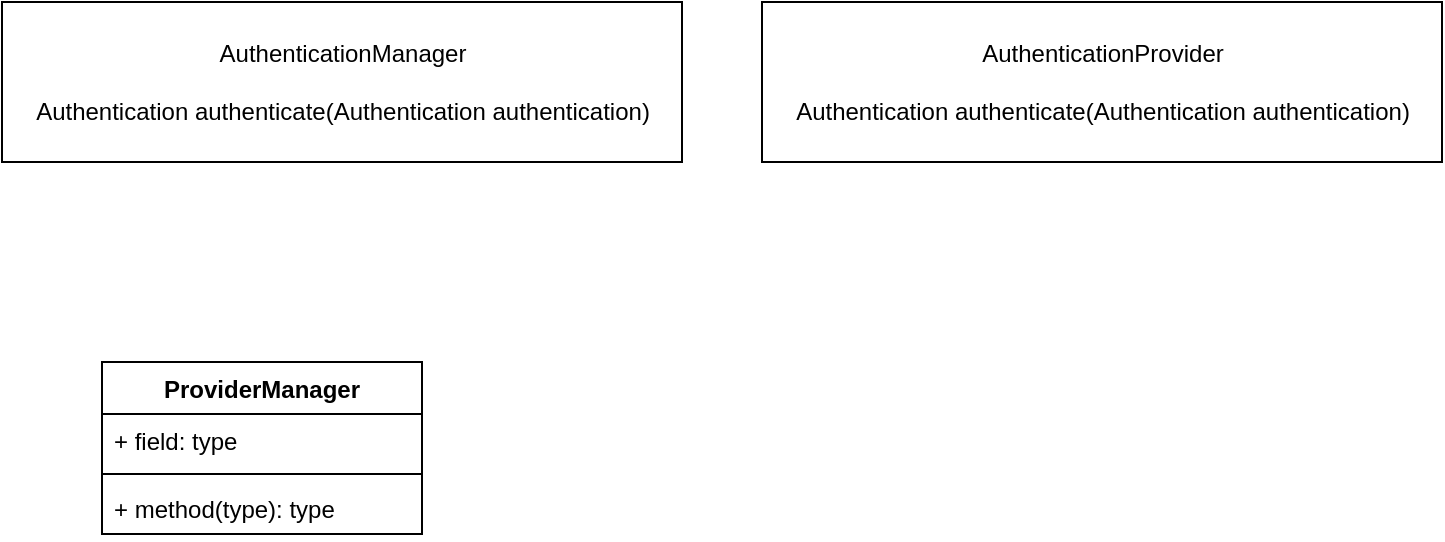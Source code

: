 <mxfile version="10.8.5" type="github"><diagram id="-CkmZ6RsP-RvpmJG7Ibo" name="第 1 页"><mxGraphModel dx="840" dy="484" grid="1" gridSize="10" guides="1" tooltips="1" connect="1" arrows="1" fold="1" page="1" pageScale="1" pageWidth="827" pageHeight="1169" math="0" shadow="0"><root><mxCell id="0"/><mxCell id="1" parent="0"/><mxCell id="40xpipry9jx7CUjZbB5F-1" value="AuthenticationManager&lt;br&gt;&lt;br&gt;Authentication authenticate(Authentication authentication)&lt;br&gt;" style="html=1;" vertex="1" parent="1"><mxGeometry x="150" y="50" width="340" height="80" as="geometry"/></mxCell><mxCell id="40xpipry9jx7CUjZbB5F-3" value="ProviderManager" style="swimlane;fontStyle=1;align=center;verticalAlign=top;childLayout=stackLayout;horizontal=1;startSize=26;horizontalStack=0;resizeParent=1;resizeParentMax=0;resizeLast=0;collapsible=1;marginBottom=0;" vertex="1" parent="1"><mxGeometry x="200" y="230" width="160" height="86" as="geometry"/></mxCell><mxCell id="40xpipry9jx7CUjZbB5F-4" value="+ field: type" style="text;strokeColor=none;fillColor=none;align=left;verticalAlign=top;spacingLeft=4;spacingRight=4;overflow=hidden;rotatable=0;points=[[0,0.5],[1,0.5]];portConstraint=eastwest;" vertex="1" parent="40xpipry9jx7CUjZbB5F-3"><mxGeometry y="26" width="160" height="26" as="geometry"/></mxCell><mxCell id="40xpipry9jx7CUjZbB5F-5" value="" style="line;strokeWidth=1;fillColor=none;align=left;verticalAlign=middle;spacingTop=-1;spacingLeft=3;spacingRight=3;rotatable=0;labelPosition=right;points=[];portConstraint=eastwest;" vertex="1" parent="40xpipry9jx7CUjZbB5F-3"><mxGeometry y="52" width="160" height="8" as="geometry"/></mxCell><mxCell id="40xpipry9jx7CUjZbB5F-6" value="+ method(type): type" style="text;strokeColor=none;fillColor=none;align=left;verticalAlign=top;spacingLeft=4;spacingRight=4;overflow=hidden;rotatable=0;points=[[0,0.5],[1,0.5]];portConstraint=eastwest;" vertex="1" parent="40xpipry9jx7CUjZbB5F-3"><mxGeometry y="60" width="160" height="26" as="geometry"/></mxCell><mxCell id="40xpipry9jx7CUjZbB5F-7" value="AuthenticationProvider&lt;br&gt;&lt;br&gt;Authentication authenticate(Authentication authentication)&lt;br&gt;" style="html=1;" vertex="1" parent="1"><mxGeometry x="530" y="50" width="340" height="80" as="geometry"/></mxCell></root></mxGraphModel></diagram></mxfile>